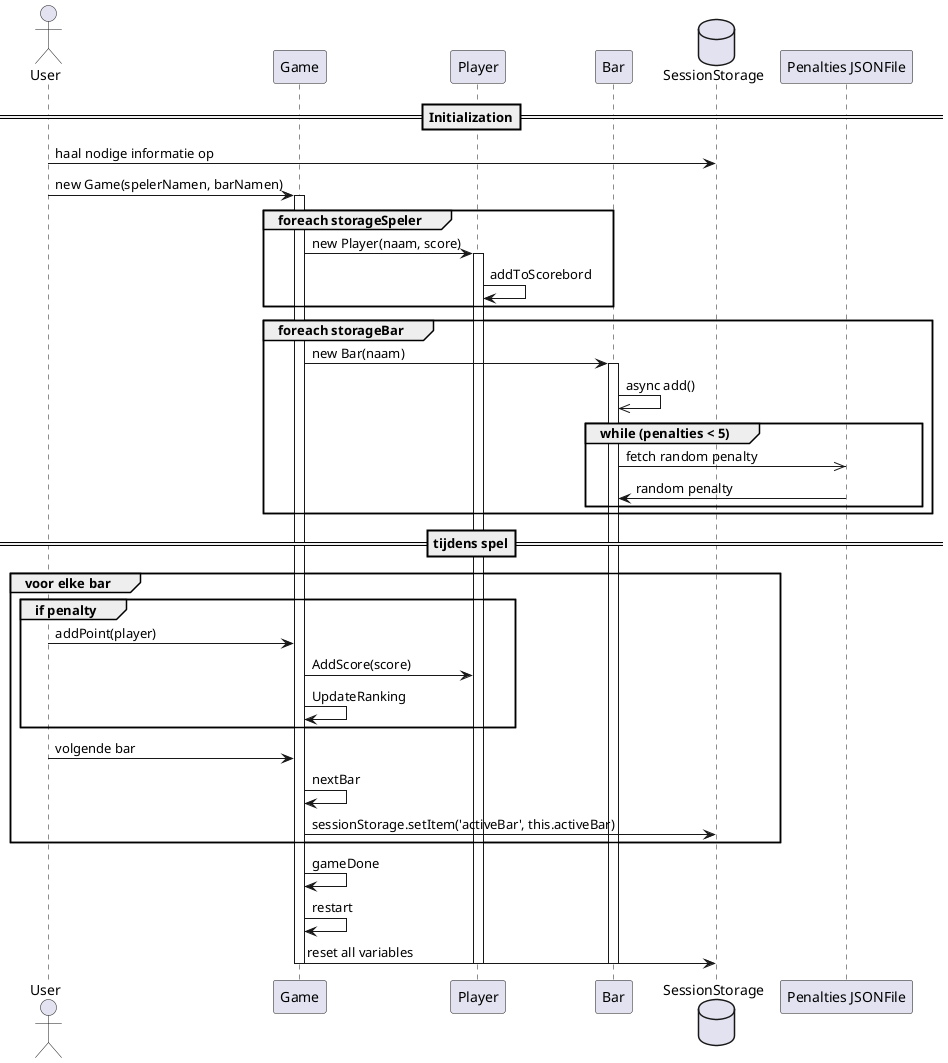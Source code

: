 
@startuml Game_Interaction
actor User
participant Game
Participant Player
participant Bar
database SessionStorage
participant "Penalties JSONFile" as Penalties

==Initialization==
User -> SessionStorage: haal nodige informatie op
User -> Game: new Game(spelerNamen, barNamen)
activate Game
group foreach storageSpeler
Game -> Player: new Player(naam, score)
activate Player
Player->Player: addToScorebord
end
group foreach storageBar
Game -> Bar: new Bar(naam)
activate Bar
Bar->>Bar: async add()
group while (penalties < 5)
Bar->> Penalties: fetch random penalty
Penalties-> Bar:random penalty
end
end

==tijdens spel==
group voor elke bar
group if penalty
User -> Game: addPoint(player)
Game -> Player: AddScore(score)
Game->Game: UpdateRanking
end
User->Game: volgende bar
Game->Game: nextBar
Game ->SessionStorage: sessionStorage.setItem('activeBar', this.activeBar)
end 
Game -> Game: gameDone
Game -> Game: restart
Game -> SessionStorage: reset all variables
deactivate Game
deactivate Bar
deactivate Player












@enduml
